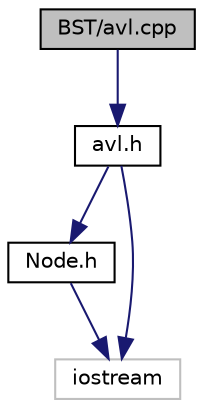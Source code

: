 digraph "BST/avl.cpp"
{
  edge [fontname="Helvetica",fontsize="10",labelfontname="Helvetica",labelfontsize="10"];
  node [fontname="Helvetica",fontsize="10",shape=record];
  Node1 [label="BST/avl.cpp",height=0.2,width=0.4,color="black", fillcolor="grey75", style="filled", fontcolor="black"];
  Node1 -> Node2 [color="midnightblue",fontsize="10",style="solid"];
  Node2 [label="avl.h",height=0.2,width=0.4,color="black", fillcolor="white", style="filled",URL="$avl_8h.html"];
  Node2 -> Node3 [color="midnightblue",fontsize="10",style="solid"];
  Node3 [label="Node.h",height=0.2,width=0.4,color="black", fillcolor="white", style="filled",URL="$_b_s_t_2_node_8h.html"];
  Node3 -> Node4 [color="midnightblue",fontsize="10",style="solid"];
  Node4 [label="iostream",height=0.2,width=0.4,color="grey75", fillcolor="white", style="filled"];
  Node2 -> Node4 [color="midnightblue",fontsize="10",style="solid"];
}
